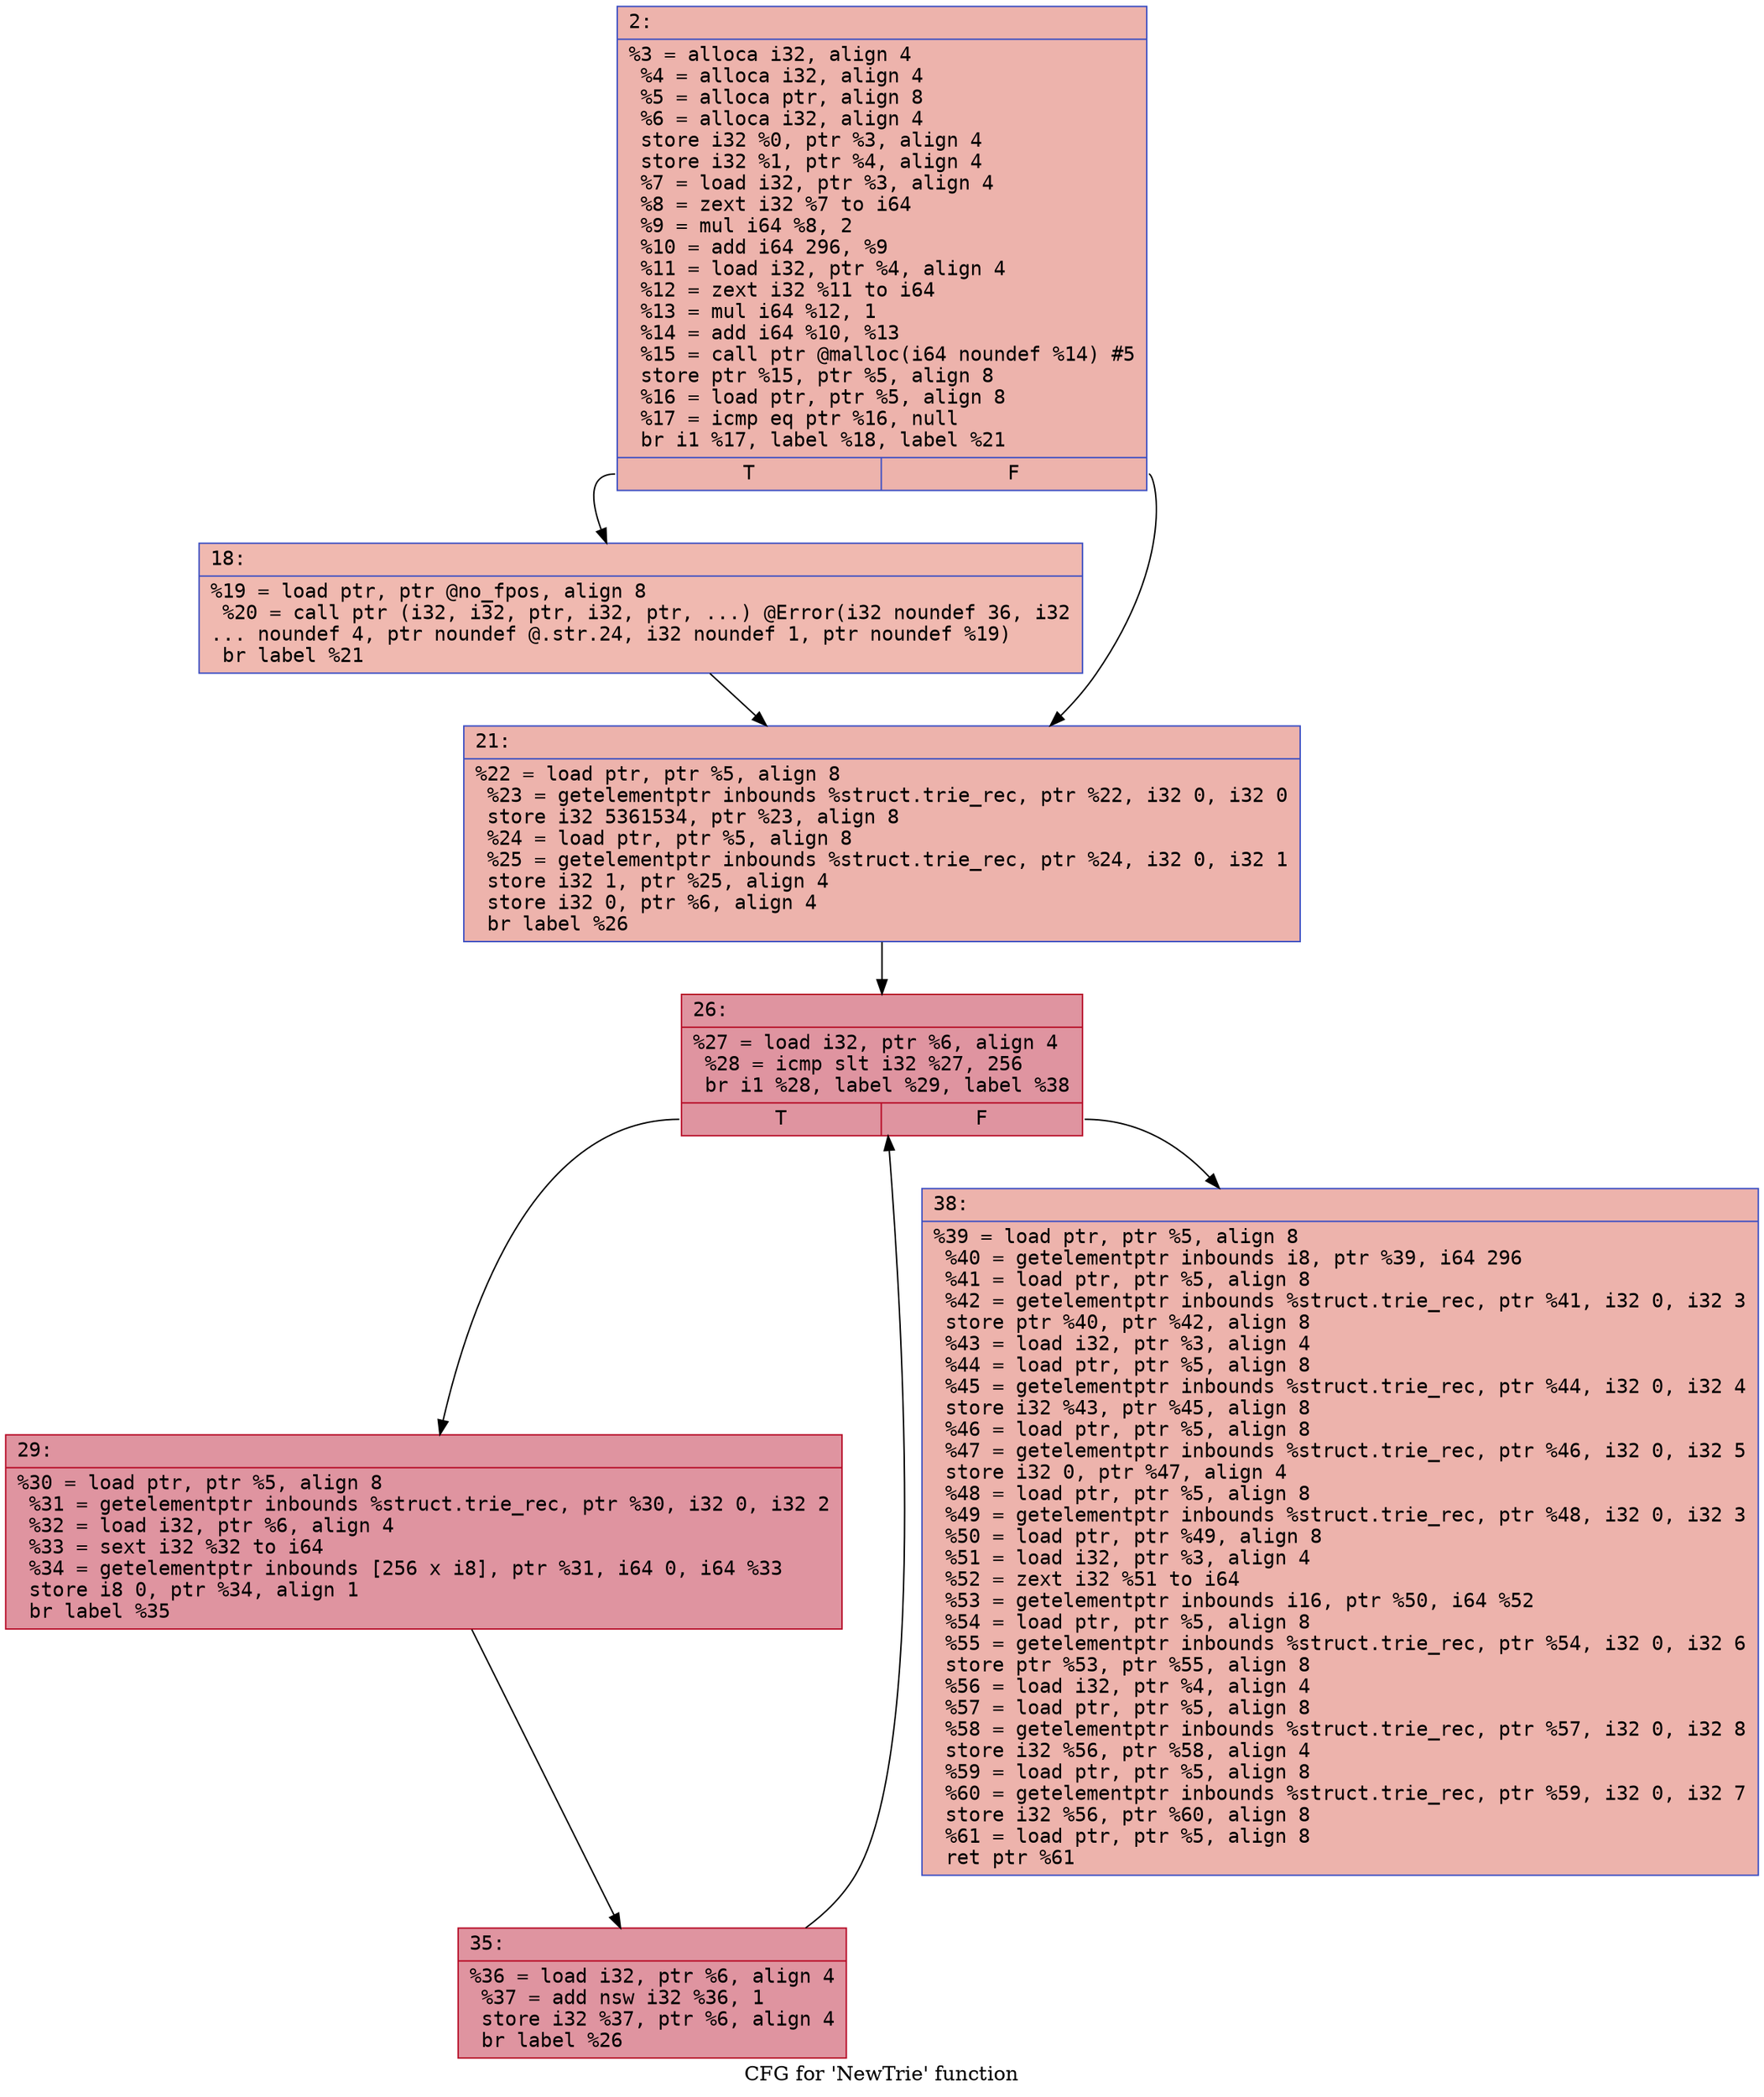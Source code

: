 digraph "CFG for 'NewTrie' function" {
	label="CFG for 'NewTrie' function";

	Node0x60000030d810 [shape=record,color="#3d50c3ff", style=filled, fillcolor="#d6524470" fontname="Courier",label="{2:\l|  %3 = alloca i32, align 4\l  %4 = alloca i32, align 4\l  %5 = alloca ptr, align 8\l  %6 = alloca i32, align 4\l  store i32 %0, ptr %3, align 4\l  store i32 %1, ptr %4, align 4\l  %7 = load i32, ptr %3, align 4\l  %8 = zext i32 %7 to i64\l  %9 = mul i64 %8, 2\l  %10 = add i64 296, %9\l  %11 = load i32, ptr %4, align 4\l  %12 = zext i32 %11 to i64\l  %13 = mul i64 %12, 1\l  %14 = add i64 %10, %13\l  %15 = call ptr @malloc(i64 noundef %14) #5\l  store ptr %15, ptr %5, align 8\l  %16 = load ptr, ptr %5, align 8\l  %17 = icmp eq ptr %16, null\l  br i1 %17, label %18, label %21\l|{<s0>T|<s1>F}}"];
	Node0x60000030d810:s0 -> Node0x60000030df90[tooltip="2 -> 18\nProbability 37.50%" ];
	Node0x60000030d810:s1 -> Node0x60000030dfe0[tooltip="2 -> 21\nProbability 62.50%" ];
	Node0x60000030df90 [shape=record,color="#3d50c3ff", style=filled, fillcolor="#de614d70" fontname="Courier",label="{18:\l|  %19 = load ptr, ptr @no_fpos, align 8\l  %20 = call ptr (i32, i32, ptr, i32, ptr, ...) @Error(i32 noundef 36, i32\l... noundef 4, ptr noundef @.str.24, i32 noundef 1, ptr noundef %19)\l  br label %21\l}"];
	Node0x60000030df90 -> Node0x60000030dfe0[tooltip="18 -> 21\nProbability 100.00%" ];
	Node0x60000030dfe0 [shape=record,color="#3d50c3ff", style=filled, fillcolor="#d6524470" fontname="Courier",label="{21:\l|  %22 = load ptr, ptr %5, align 8\l  %23 = getelementptr inbounds %struct.trie_rec, ptr %22, i32 0, i32 0\l  store i32 5361534, ptr %23, align 8\l  %24 = load ptr, ptr %5, align 8\l  %25 = getelementptr inbounds %struct.trie_rec, ptr %24, i32 0, i32 1\l  store i32 1, ptr %25, align 4\l  store i32 0, ptr %6, align 4\l  br label %26\l}"];
	Node0x60000030dfe0 -> Node0x60000030e030[tooltip="21 -> 26\nProbability 100.00%" ];
	Node0x60000030e030 [shape=record,color="#b70d28ff", style=filled, fillcolor="#b70d2870" fontname="Courier",label="{26:\l|  %27 = load i32, ptr %6, align 4\l  %28 = icmp slt i32 %27, 256\l  br i1 %28, label %29, label %38\l|{<s0>T|<s1>F}}"];
	Node0x60000030e030:s0 -> Node0x60000030e080[tooltip="26 -> 29\nProbability 96.88%" ];
	Node0x60000030e030:s1 -> Node0x60000030e120[tooltip="26 -> 38\nProbability 3.12%" ];
	Node0x60000030e080 [shape=record,color="#b70d28ff", style=filled, fillcolor="#b70d2870" fontname="Courier",label="{29:\l|  %30 = load ptr, ptr %5, align 8\l  %31 = getelementptr inbounds %struct.trie_rec, ptr %30, i32 0, i32 2\l  %32 = load i32, ptr %6, align 4\l  %33 = sext i32 %32 to i64\l  %34 = getelementptr inbounds [256 x i8], ptr %31, i64 0, i64 %33\l  store i8 0, ptr %34, align 1\l  br label %35\l}"];
	Node0x60000030e080 -> Node0x60000030e0d0[tooltip="29 -> 35\nProbability 100.00%" ];
	Node0x60000030e0d0 [shape=record,color="#b70d28ff", style=filled, fillcolor="#b70d2870" fontname="Courier",label="{35:\l|  %36 = load i32, ptr %6, align 4\l  %37 = add nsw i32 %36, 1\l  store i32 %37, ptr %6, align 4\l  br label %26\l}"];
	Node0x60000030e0d0 -> Node0x60000030e030[tooltip="35 -> 26\nProbability 100.00%" ];
	Node0x60000030e120 [shape=record,color="#3d50c3ff", style=filled, fillcolor="#d6524470" fontname="Courier",label="{38:\l|  %39 = load ptr, ptr %5, align 8\l  %40 = getelementptr inbounds i8, ptr %39, i64 296\l  %41 = load ptr, ptr %5, align 8\l  %42 = getelementptr inbounds %struct.trie_rec, ptr %41, i32 0, i32 3\l  store ptr %40, ptr %42, align 8\l  %43 = load i32, ptr %3, align 4\l  %44 = load ptr, ptr %5, align 8\l  %45 = getelementptr inbounds %struct.trie_rec, ptr %44, i32 0, i32 4\l  store i32 %43, ptr %45, align 8\l  %46 = load ptr, ptr %5, align 8\l  %47 = getelementptr inbounds %struct.trie_rec, ptr %46, i32 0, i32 5\l  store i32 0, ptr %47, align 4\l  %48 = load ptr, ptr %5, align 8\l  %49 = getelementptr inbounds %struct.trie_rec, ptr %48, i32 0, i32 3\l  %50 = load ptr, ptr %49, align 8\l  %51 = load i32, ptr %3, align 4\l  %52 = zext i32 %51 to i64\l  %53 = getelementptr inbounds i16, ptr %50, i64 %52\l  %54 = load ptr, ptr %5, align 8\l  %55 = getelementptr inbounds %struct.trie_rec, ptr %54, i32 0, i32 6\l  store ptr %53, ptr %55, align 8\l  %56 = load i32, ptr %4, align 4\l  %57 = load ptr, ptr %5, align 8\l  %58 = getelementptr inbounds %struct.trie_rec, ptr %57, i32 0, i32 8\l  store i32 %56, ptr %58, align 4\l  %59 = load ptr, ptr %5, align 8\l  %60 = getelementptr inbounds %struct.trie_rec, ptr %59, i32 0, i32 7\l  store i32 %56, ptr %60, align 8\l  %61 = load ptr, ptr %5, align 8\l  ret ptr %61\l}"];
}
